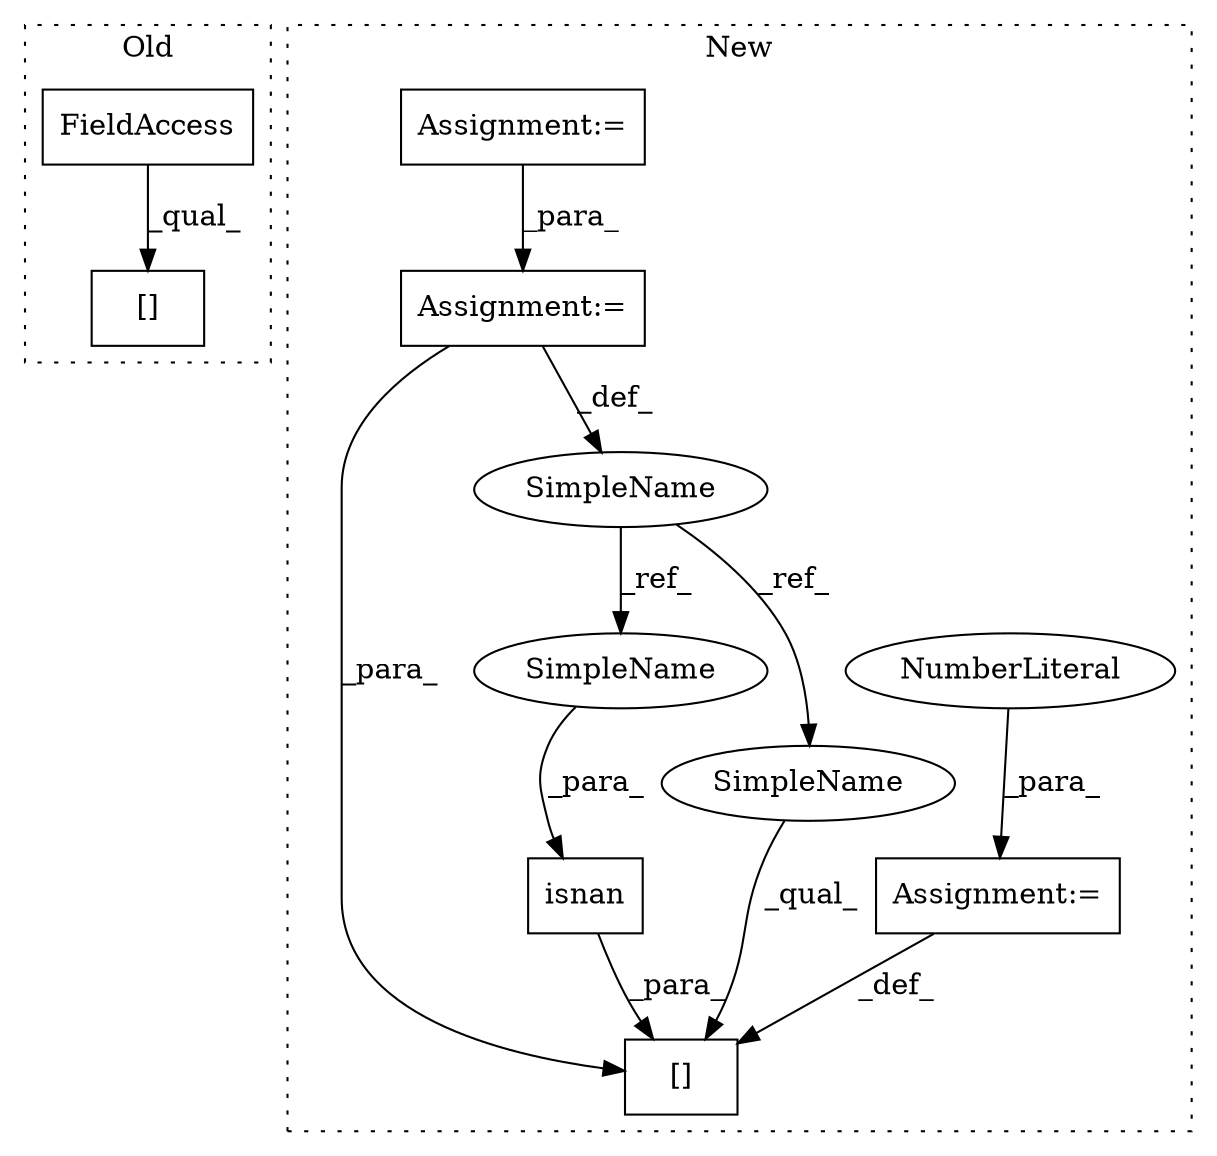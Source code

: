digraph G {
subgraph cluster0 {
1 [label="[]" a="2" s="1504,1513" l="8,1" shape="box"];
9 [label="FieldAccess" a="22" s="1504" l="7" shape="box"];
label = "Old";
style="dotted";
}
subgraph cluster1 {
2 [label="isnan" a="32" s="2062,2073" l="6,1" shape="box"];
3 [label="[]" a="2" s="2050,2074" l="6,1" shape="box"];
4 [label="Assignment:=" a="7" s="2075" l="1" shape="box"];
5 [label="NumberLiteral" a="34" s="2076" l="1" shape="ellipse"];
6 [label="SimpleName" a="42" s="1841" l="5" shape="ellipse"];
7 [label="Assignment:=" a="7" s="1846" l="1" shape="box"];
8 [label="Assignment:=" a="7" s="1458" l="1" shape="box"];
10 [label="SimpleName" a="42" s="2068" l="5" shape="ellipse"];
11 [label="SimpleName" a="42" s="2050" l="5" shape="ellipse"];
label = "New";
style="dotted";
}
2 -> 3 [label="_para_"];
4 -> 3 [label="_def_"];
5 -> 4 [label="_para_"];
6 -> 10 [label="_ref_"];
6 -> 11 [label="_ref_"];
7 -> 6 [label="_def_"];
7 -> 3 [label="_para_"];
8 -> 7 [label="_para_"];
9 -> 1 [label="_qual_"];
10 -> 2 [label="_para_"];
11 -> 3 [label="_qual_"];
}